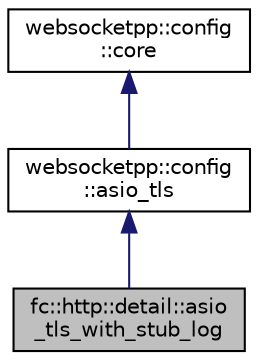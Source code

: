 digraph "fc::http::detail::asio_tls_with_stub_log"
{
  edge [fontname="Helvetica",fontsize="10",labelfontname="Helvetica",labelfontsize="10"];
  node [fontname="Helvetica",fontsize="10",shape=record];
  Node3 [label="fc::http::detail::asio\l_tls_with_stub_log",height=0.2,width=0.4,color="black", fillcolor="grey75", style="filled", fontcolor="black"];
  Node4 -> Node3 [dir="back",color="midnightblue",fontsize="10",style="solid",fontname="Helvetica"];
  Node4 [label="websocketpp::config\l::asio_tls",height=0.2,width=0.4,color="black", fillcolor="white", style="filled",URL="$structwebsocketpp_1_1config_1_1asio__tls.html",tooltip="Server config with asio transport and TLS enabled. "];
  Node5 -> Node4 [dir="back",color="midnightblue",fontsize="10",style="solid",fontname="Helvetica"];
  Node5 [label="websocketpp::config\l::core",height=0.2,width=0.4,color="black", fillcolor="white", style="filled",URL="$structwebsocketpp_1_1config_1_1core.html",tooltip="Server config with iostream transport. "];
}
